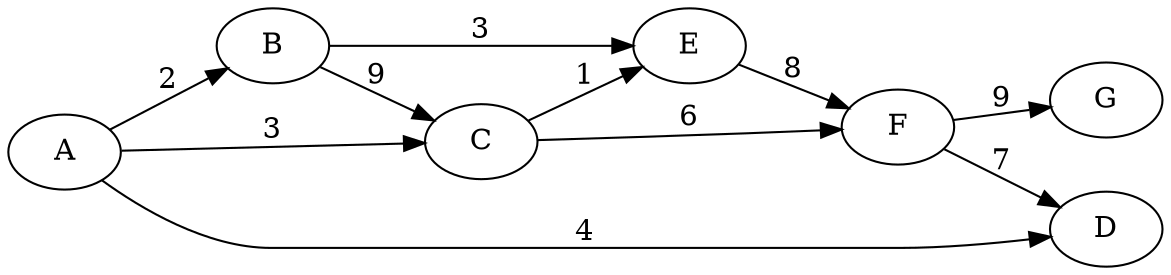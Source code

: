 digraph G {
	rankdir=LR;
	A -> B [label=2]
	A -> C [label=3]
	A -> D [label=4]
	B -> C [label=9]
	B -> E [label=3]
	C -> E [label=1]
	C -> F [label=6]
	E -> F [label=8]
	F -> D [label=7]
	F -> G [label=9]
}
